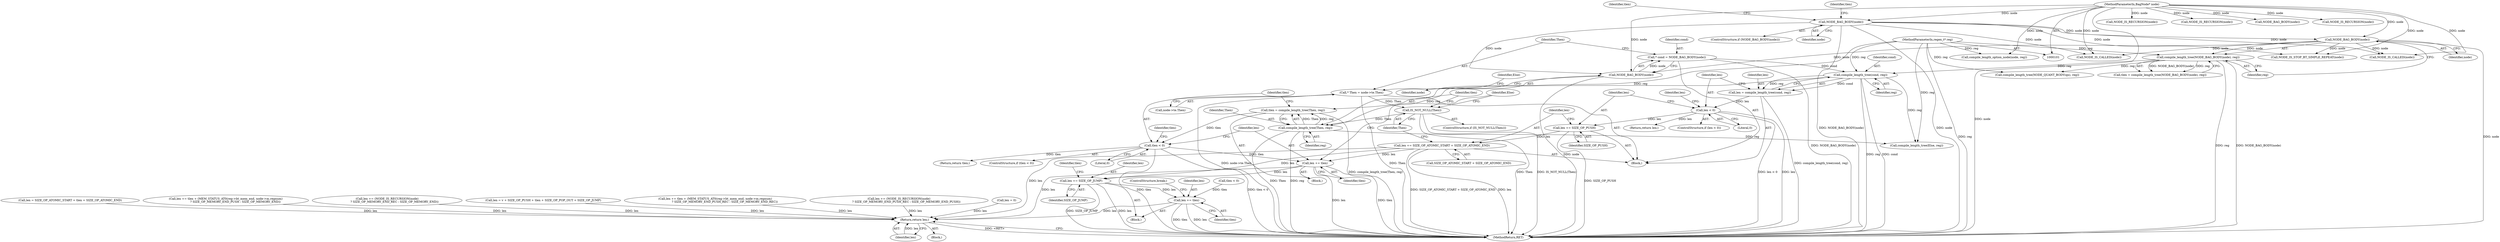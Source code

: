 digraph "1_oniguruma_c509265c5f6ae7264f7b8a8aae1cfa5fc59d108c_0@del" {
"1000388" [label="(Call,len += SIZE_OP_JUMP)"];
"1000381" [label="(Call,len += tlen)"];
"1000376" [label="(Call,tlen < 0)"];
"1000370" [label="(Call,tlen = compile_length_tree(Then, reg))"];
"1000372" [label="(Call,compile_length_tree(Then, reg))"];
"1000367" [label="(Call,IS_NOT_NULL(Then))"];
"1000332" [label="(Call,* Then = node->te.Then)"];
"1000349" [label="(Call,compile_length_tree(cond, reg))"];
"1000327" [label="(Call,* cond = NODE_BAG_BODY(node))"];
"1000329" [label="(Call,NODE_BAG_BODY(node))"];
"1000124" [label="(Call,NODE_BAG_BODY(node))"];
"1000118" [label="(Call,NODE_BAG_BODY(node))"];
"1000102" [label="(MethodParameterIn,BagNode* node)"];
"1000123" [label="(Call,compile_length_tree(NODE_BAG_BODY(node), reg))"];
"1000103" [label="(MethodParameterIn,regex_t* reg)"];
"1000361" [label="(Call,len += SIZE_OP_ATOMIC_START + SIZE_OP_ATOMIC_END)"];
"1000358" [label="(Call,len += SIZE_OP_PUSH)"];
"1000353" [label="(Call,len < 0)"];
"1000347" [label="(Call,len = compile_length_tree(cond, reg))"];
"1000402" [label="(Call,len += tlen)"];
"1000411" [label="(Return,return len;)"];
"1000377" [label="(Identifier,tlen)"];
"1000372" [label="(Call,compile_length_tree(Then, reg))"];
"1000122" [label="(Identifier,tlen)"];
"1000102" [label="(MethodParameterIn,BagNode* node)"];
"1000135" [label="(Identifier,tlen)"];
"1000104" [label="(Block,)"];
"1000341" [label="(Identifier,Else)"];
"1000152" [label="(Call,NODE_IS_CALLED(node))"];
"1000359" [label="(Identifier,len)"];
"1000393" [label="(Call,compile_length_tree(Else, reg))"];
"1000123" [label="(Call,compile_length_tree(NODE_BAG_BODY(node), reg))"];
"1000380" [label="(Identifier,tlen)"];
"1000397" [label="(Call,tlen < 0)"];
"1000118" [label="(Call,NODE_BAG_BODY(node))"];
"1000348" [label="(Identifier,len)"];
"1000202" [label="(Call,NODE_IS_RECURSION(node))"];
"1000368" [label="(Identifier,Then)"];
"1000351" [label="(Identifier,reg)"];
"1000355" [label="(Literal,0)"];
"1000363" [label="(Call,SIZE_OP_ATOMIC_START + SIZE_OP_ATOMIC_END)"];
"1000356" [label="(Return,return len;)"];
"1000405" [label="(ControlStructure,break;)"];
"1000382" [label="(Identifier,len)"];
"1000387" [label="(Block,)"];
"1000349" [label="(Call,compile_length_tree(cond, reg))"];
"1000403" [label="(Identifier,len)"];
"1000402" [label="(Call,len += tlen)"];
"1000208" [label="(Call,NODE_IS_RECURSION(node))"];
"1000392" [label="(Identifier,tlen)"];
"1000366" [label="(ControlStructure,if (IS_NOT_NULL(Then)))"];
"1000334" [label="(Call,node->te.Then)"];
"1000249" [label="(Call,len += tlen + (MEM_STATUS_AT0(reg->bt_mem_end, node->m.regnum)\n                     ? SIZE_OP_MEMORY_END_PUSH : SIZE_OP_MEMORY_END))"];
"1000329" [label="(Call,NODE_BAG_BODY(node))"];
"1000374" [label="(Identifier,reg)"];
"1000124" [label="(Call,NODE_BAG_BODY(node))"];
"1000360" [label="(Identifier,SIZE_OP_PUSH)"];
"1000381" [label="(Call,len += tlen)"];
"1000361" [label="(Call,len += SIZE_OP_ATOMIC_START + SIZE_OP_ATOMIC_END)"];
"1000199" [label="(Call,len += (NODE_IS_RECURSION(node)\n                ? SIZE_OP_MEMORY_END_REC : SIZE_OP_MEMORY_END))"];
"1000370" [label="(Call,tlen = compile_length_tree(Then, reg))"];
"1000371" [label="(Identifier,tlen)"];
"1000280" [label="(Call,compile_length_tree(NODE_QUANT_BODY(qn), reg))"];
"1000362" [label="(Identifier,len)"];
"1000411" [label="(Return,return len;)"];
"1000383" [label="(Identifier,tlen)"];
"1000386" [label="(Identifier,Else)"];
"1000332" [label="(Call,* Then = node->te.Then)"];
"1000327" [label="(Call,* cond = NODE_BAG_BODY(node))"];
"1000117" [label="(ControlStructure,if (NODE_BAG_BODY(node)))"];
"1000390" [label="(Identifier,SIZE_OP_JUMP)"];
"1000376" [label="(Call,tlen < 0)"];
"1000126" [label="(Identifier,reg)"];
"1000325" [label="(Block,)"];
"1000358" [label="(Call,len += SIZE_OP_PUSH)"];
"1000379" [label="(Return,return tlen;)"];
"1000353" [label="(Call,len < 0)"];
"1000303" [label="(Call,len = v + SIZE_OP_PUSH + tlen + SIZE_OP_POP_OUT + SIZE_OP_JUMP)"];
"1000347" [label="(Call,len = compile_length_tree(cond, reg))"];
"1000373" [label="(Identifier,Then)"];
"1000375" [label="(ControlStructure,if (tlen < 0))"];
"1000276" [label="(Call,NODE_BAG_BODY(node))"];
"1000412" [label="(Identifier,len)"];
"1000369" [label="(Block,)"];
"1000121" [label="(Call,tlen = compile_length_tree(NODE_BAG_BODY(node), reg))"];
"1000214" [label="(Call,len += tlen + (MEM_STATUS_AT0(reg->bt_mem_end, node->m.regnum)\n                     ? SIZE_OP_MEMORY_END_PUSH_REC : SIZE_OP_MEMORY_END_REC))"];
"1000350" [label="(Identifier,cond)"];
"1000354" [label="(Identifier,len)"];
"1000330" [label="(Identifier,node)"];
"1000268" [label="(Call,NODE_IS_STOP_BT_SIMPLE_REPEAT(node))"];
"1000388" [label="(Call,len += SIZE_OP_JUMP)"];
"1000119" [label="(Identifier,node)"];
"1000413" [label="(MethodReturn,RET)"];
"1000357" [label="(Identifier,len)"];
"1000378" [label="(Literal,0)"];
"1000367" [label="(Call,IS_NOT_NULL(Then))"];
"1000389" [label="(Identifier,len)"];
"1000114" [label="(Call,compile_length_option_node(node, reg))"];
"1000333" [label="(Identifier,Then)"];
"1000328" [label="(Identifier,cond)"];
"1000191" [label="(Call,len += (NODE_IS_RECURSION(node)\n                ? SIZE_OP_MEMORY_END_PUSH_REC : SIZE_OP_MEMORY_END_PUSH))"];
"1000407" [label="(Call,len = 0)"];
"1000352" [label="(ControlStructure,if (len < 0))"];
"1000316" [label="(Call,len = SIZE_OP_ATOMIC_START + tlen + SIZE_OP_ATOMIC_END)"];
"1000125" [label="(Identifier,node)"];
"1000194" [label="(Call,NODE_IS_RECURSION(node))"];
"1000167" [label="(Call,NODE_IS_CALLED(node))"];
"1000404" [label="(Identifier,tlen)"];
"1000103" [label="(MethodParameterIn,regex_t* reg)"];
"1000388" -> "1000387"  [label="AST: "];
"1000388" -> "1000390"  [label="CFG: "];
"1000389" -> "1000388"  [label="AST: "];
"1000390" -> "1000388"  [label="AST: "];
"1000392" -> "1000388"  [label="CFG: "];
"1000388" -> "1000413"  [label="DDG: len"];
"1000388" -> "1000413"  [label="DDG: SIZE_OP_JUMP"];
"1000381" -> "1000388"  [label="DDG: len"];
"1000361" -> "1000388"  [label="DDG: len"];
"1000388" -> "1000402"  [label="DDG: len"];
"1000381" -> "1000369"  [label="AST: "];
"1000381" -> "1000383"  [label="CFG: "];
"1000382" -> "1000381"  [label="AST: "];
"1000383" -> "1000381"  [label="AST: "];
"1000386" -> "1000381"  [label="CFG: "];
"1000381" -> "1000413"  [label="DDG: tlen"];
"1000381" -> "1000413"  [label="DDG: len"];
"1000376" -> "1000381"  [label="DDG: tlen"];
"1000361" -> "1000381"  [label="DDG: len"];
"1000381" -> "1000411"  [label="DDG: len"];
"1000376" -> "1000375"  [label="AST: "];
"1000376" -> "1000378"  [label="CFG: "];
"1000377" -> "1000376"  [label="AST: "];
"1000378" -> "1000376"  [label="AST: "];
"1000380" -> "1000376"  [label="CFG: "];
"1000382" -> "1000376"  [label="CFG: "];
"1000376" -> "1000413"  [label="DDG: tlen < 0"];
"1000376" -> "1000413"  [label="DDG: tlen"];
"1000370" -> "1000376"  [label="DDG: tlen"];
"1000376" -> "1000379"  [label="DDG: tlen"];
"1000370" -> "1000369"  [label="AST: "];
"1000370" -> "1000372"  [label="CFG: "];
"1000371" -> "1000370"  [label="AST: "];
"1000372" -> "1000370"  [label="AST: "];
"1000377" -> "1000370"  [label="CFG: "];
"1000370" -> "1000413"  [label="DDG: compile_length_tree(Then, reg)"];
"1000372" -> "1000370"  [label="DDG: Then"];
"1000372" -> "1000370"  [label="DDG: reg"];
"1000372" -> "1000374"  [label="CFG: "];
"1000373" -> "1000372"  [label="AST: "];
"1000374" -> "1000372"  [label="AST: "];
"1000372" -> "1000413"  [label="DDG: Then"];
"1000372" -> "1000413"  [label="DDG: reg"];
"1000367" -> "1000372"  [label="DDG: Then"];
"1000349" -> "1000372"  [label="DDG: reg"];
"1000103" -> "1000372"  [label="DDG: reg"];
"1000372" -> "1000393"  [label="DDG: reg"];
"1000367" -> "1000366"  [label="AST: "];
"1000367" -> "1000368"  [label="CFG: "];
"1000368" -> "1000367"  [label="AST: "];
"1000371" -> "1000367"  [label="CFG: "];
"1000386" -> "1000367"  [label="CFG: "];
"1000367" -> "1000413"  [label="DDG: Then"];
"1000367" -> "1000413"  [label="DDG: IS_NOT_NULL(Then)"];
"1000332" -> "1000367"  [label="DDG: Then"];
"1000332" -> "1000325"  [label="AST: "];
"1000332" -> "1000334"  [label="CFG: "];
"1000333" -> "1000332"  [label="AST: "];
"1000334" -> "1000332"  [label="AST: "];
"1000341" -> "1000332"  [label="CFG: "];
"1000332" -> "1000413"  [label="DDG: node->te.Then"];
"1000332" -> "1000413"  [label="DDG: Then"];
"1000349" -> "1000347"  [label="AST: "];
"1000349" -> "1000351"  [label="CFG: "];
"1000350" -> "1000349"  [label="AST: "];
"1000351" -> "1000349"  [label="AST: "];
"1000347" -> "1000349"  [label="CFG: "];
"1000349" -> "1000413"  [label="DDG: reg"];
"1000349" -> "1000413"  [label="DDG: cond"];
"1000349" -> "1000347"  [label="DDG: cond"];
"1000349" -> "1000347"  [label="DDG: reg"];
"1000327" -> "1000349"  [label="DDG: cond"];
"1000123" -> "1000349"  [label="DDG: reg"];
"1000103" -> "1000349"  [label="DDG: reg"];
"1000349" -> "1000393"  [label="DDG: reg"];
"1000327" -> "1000325"  [label="AST: "];
"1000327" -> "1000329"  [label="CFG: "];
"1000328" -> "1000327"  [label="AST: "];
"1000329" -> "1000327"  [label="AST: "];
"1000333" -> "1000327"  [label="CFG: "];
"1000327" -> "1000413"  [label="DDG: NODE_BAG_BODY(node)"];
"1000329" -> "1000327"  [label="DDG: node"];
"1000329" -> "1000330"  [label="CFG: "];
"1000330" -> "1000329"  [label="AST: "];
"1000329" -> "1000413"  [label="DDG: node"];
"1000124" -> "1000329"  [label="DDG: node"];
"1000118" -> "1000329"  [label="DDG: node"];
"1000102" -> "1000329"  [label="DDG: node"];
"1000124" -> "1000123"  [label="AST: "];
"1000124" -> "1000125"  [label="CFG: "];
"1000125" -> "1000124"  [label="AST: "];
"1000126" -> "1000124"  [label="CFG: "];
"1000124" -> "1000413"  [label="DDG: node"];
"1000124" -> "1000123"  [label="DDG: node"];
"1000118" -> "1000124"  [label="DDG: node"];
"1000102" -> "1000124"  [label="DDG: node"];
"1000124" -> "1000152"  [label="DDG: node"];
"1000124" -> "1000167"  [label="DDG: node"];
"1000124" -> "1000268"  [label="DDG: node"];
"1000118" -> "1000117"  [label="AST: "];
"1000118" -> "1000119"  [label="CFG: "];
"1000119" -> "1000118"  [label="AST: "];
"1000122" -> "1000118"  [label="CFG: "];
"1000135" -> "1000118"  [label="CFG: "];
"1000118" -> "1000413"  [label="DDG: NODE_BAG_BODY(node)"];
"1000118" -> "1000413"  [label="DDG: node"];
"1000102" -> "1000118"  [label="DDG: node"];
"1000118" -> "1000152"  [label="DDG: node"];
"1000118" -> "1000167"  [label="DDG: node"];
"1000118" -> "1000268"  [label="DDG: node"];
"1000102" -> "1000101"  [label="AST: "];
"1000102" -> "1000413"  [label="DDG: node"];
"1000102" -> "1000114"  [label="DDG: node"];
"1000102" -> "1000152"  [label="DDG: node"];
"1000102" -> "1000167"  [label="DDG: node"];
"1000102" -> "1000194"  [label="DDG: node"];
"1000102" -> "1000202"  [label="DDG: node"];
"1000102" -> "1000208"  [label="DDG: node"];
"1000102" -> "1000268"  [label="DDG: node"];
"1000102" -> "1000276"  [label="DDG: node"];
"1000123" -> "1000121"  [label="AST: "];
"1000123" -> "1000126"  [label="CFG: "];
"1000126" -> "1000123"  [label="AST: "];
"1000121" -> "1000123"  [label="CFG: "];
"1000123" -> "1000413"  [label="DDG: reg"];
"1000123" -> "1000413"  [label="DDG: NODE_BAG_BODY(node)"];
"1000123" -> "1000121"  [label="DDG: NODE_BAG_BODY(node)"];
"1000123" -> "1000121"  [label="DDG: reg"];
"1000103" -> "1000123"  [label="DDG: reg"];
"1000123" -> "1000280"  [label="DDG: reg"];
"1000103" -> "1000101"  [label="AST: "];
"1000103" -> "1000413"  [label="DDG: reg"];
"1000103" -> "1000114"  [label="DDG: reg"];
"1000103" -> "1000280"  [label="DDG: reg"];
"1000103" -> "1000393"  [label="DDG: reg"];
"1000361" -> "1000325"  [label="AST: "];
"1000361" -> "1000363"  [label="CFG: "];
"1000362" -> "1000361"  [label="AST: "];
"1000363" -> "1000361"  [label="AST: "];
"1000368" -> "1000361"  [label="CFG: "];
"1000361" -> "1000413"  [label="DDG: len"];
"1000361" -> "1000413"  [label="DDG: SIZE_OP_ATOMIC_START + SIZE_OP_ATOMIC_END"];
"1000358" -> "1000361"  [label="DDG: len"];
"1000361" -> "1000411"  [label="DDG: len"];
"1000358" -> "1000325"  [label="AST: "];
"1000358" -> "1000360"  [label="CFG: "];
"1000359" -> "1000358"  [label="AST: "];
"1000360" -> "1000358"  [label="AST: "];
"1000362" -> "1000358"  [label="CFG: "];
"1000358" -> "1000413"  [label="DDG: SIZE_OP_PUSH"];
"1000353" -> "1000358"  [label="DDG: len"];
"1000353" -> "1000352"  [label="AST: "];
"1000353" -> "1000355"  [label="CFG: "];
"1000354" -> "1000353"  [label="AST: "];
"1000355" -> "1000353"  [label="AST: "];
"1000357" -> "1000353"  [label="CFG: "];
"1000359" -> "1000353"  [label="CFG: "];
"1000353" -> "1000413"  [label="DDG: len < 0"];
"1000353" -> "1000413"  [label="DDG: len"];
"1000347" -> "1000353"  [label="DDG: len"];
"1000353" -> "1000356"  [label="DDG: len"];
"1000347" -> "1000325"  [label="AST: "];
"1000348" -> "1000347"  [label="AST: "];
"1000354" -> "1000347"  [label="CFG: "];
"1000347" -> "1000413"  [label="DDG: compile_length_tree(cond, reg)"];
"1000402" -> "1000387"  [label="AST: "];
"1000402" -> "1000404"  [label="CFG: "];
"1000403" -> "1000402"  [label="AST: "];
"1000404" -> "1000402"  [label="AST: "];
"1000405" -> "1000402"  [label="CFG: "];
"1000402" -> "1000413"  [label="DDG: tlen"];
"1000402" -> "1000413"  [label="DDG: len"];
"1000397" -> "1000402"  [label="DDG: tlen"];
"1000402" -> "1000411"  [label="DDG: len"];
"1000411" -> "1000104"  [label="AST: "];
"1000411" -> "1000412"  [label="CFG: "];
"1000412" -> "1000411"  [label="AST: "];
"1000413" -> "1000411"  [label="CFG: "];
"1000411" -> "1000413"  [label="DDG: <RET>"];
"1000412" -> "1000411"  [label="DDG: len"];
"1000303" -> "1000411"  [label="DDG: len"];
"1000199" -> "1000411"  [label="DDG: len"];
"1000407" -> "1000411"  [label="DDG: len"];
"1000214" -> "1000411"  [label="DDG: len"];
"1000249" -> "1000411"  [label="DDG: len"];
"1000191" -> "1000411"  [label="DDG: len"];
"1000316" -> "1000411"  [label="DDG: len"];
}
